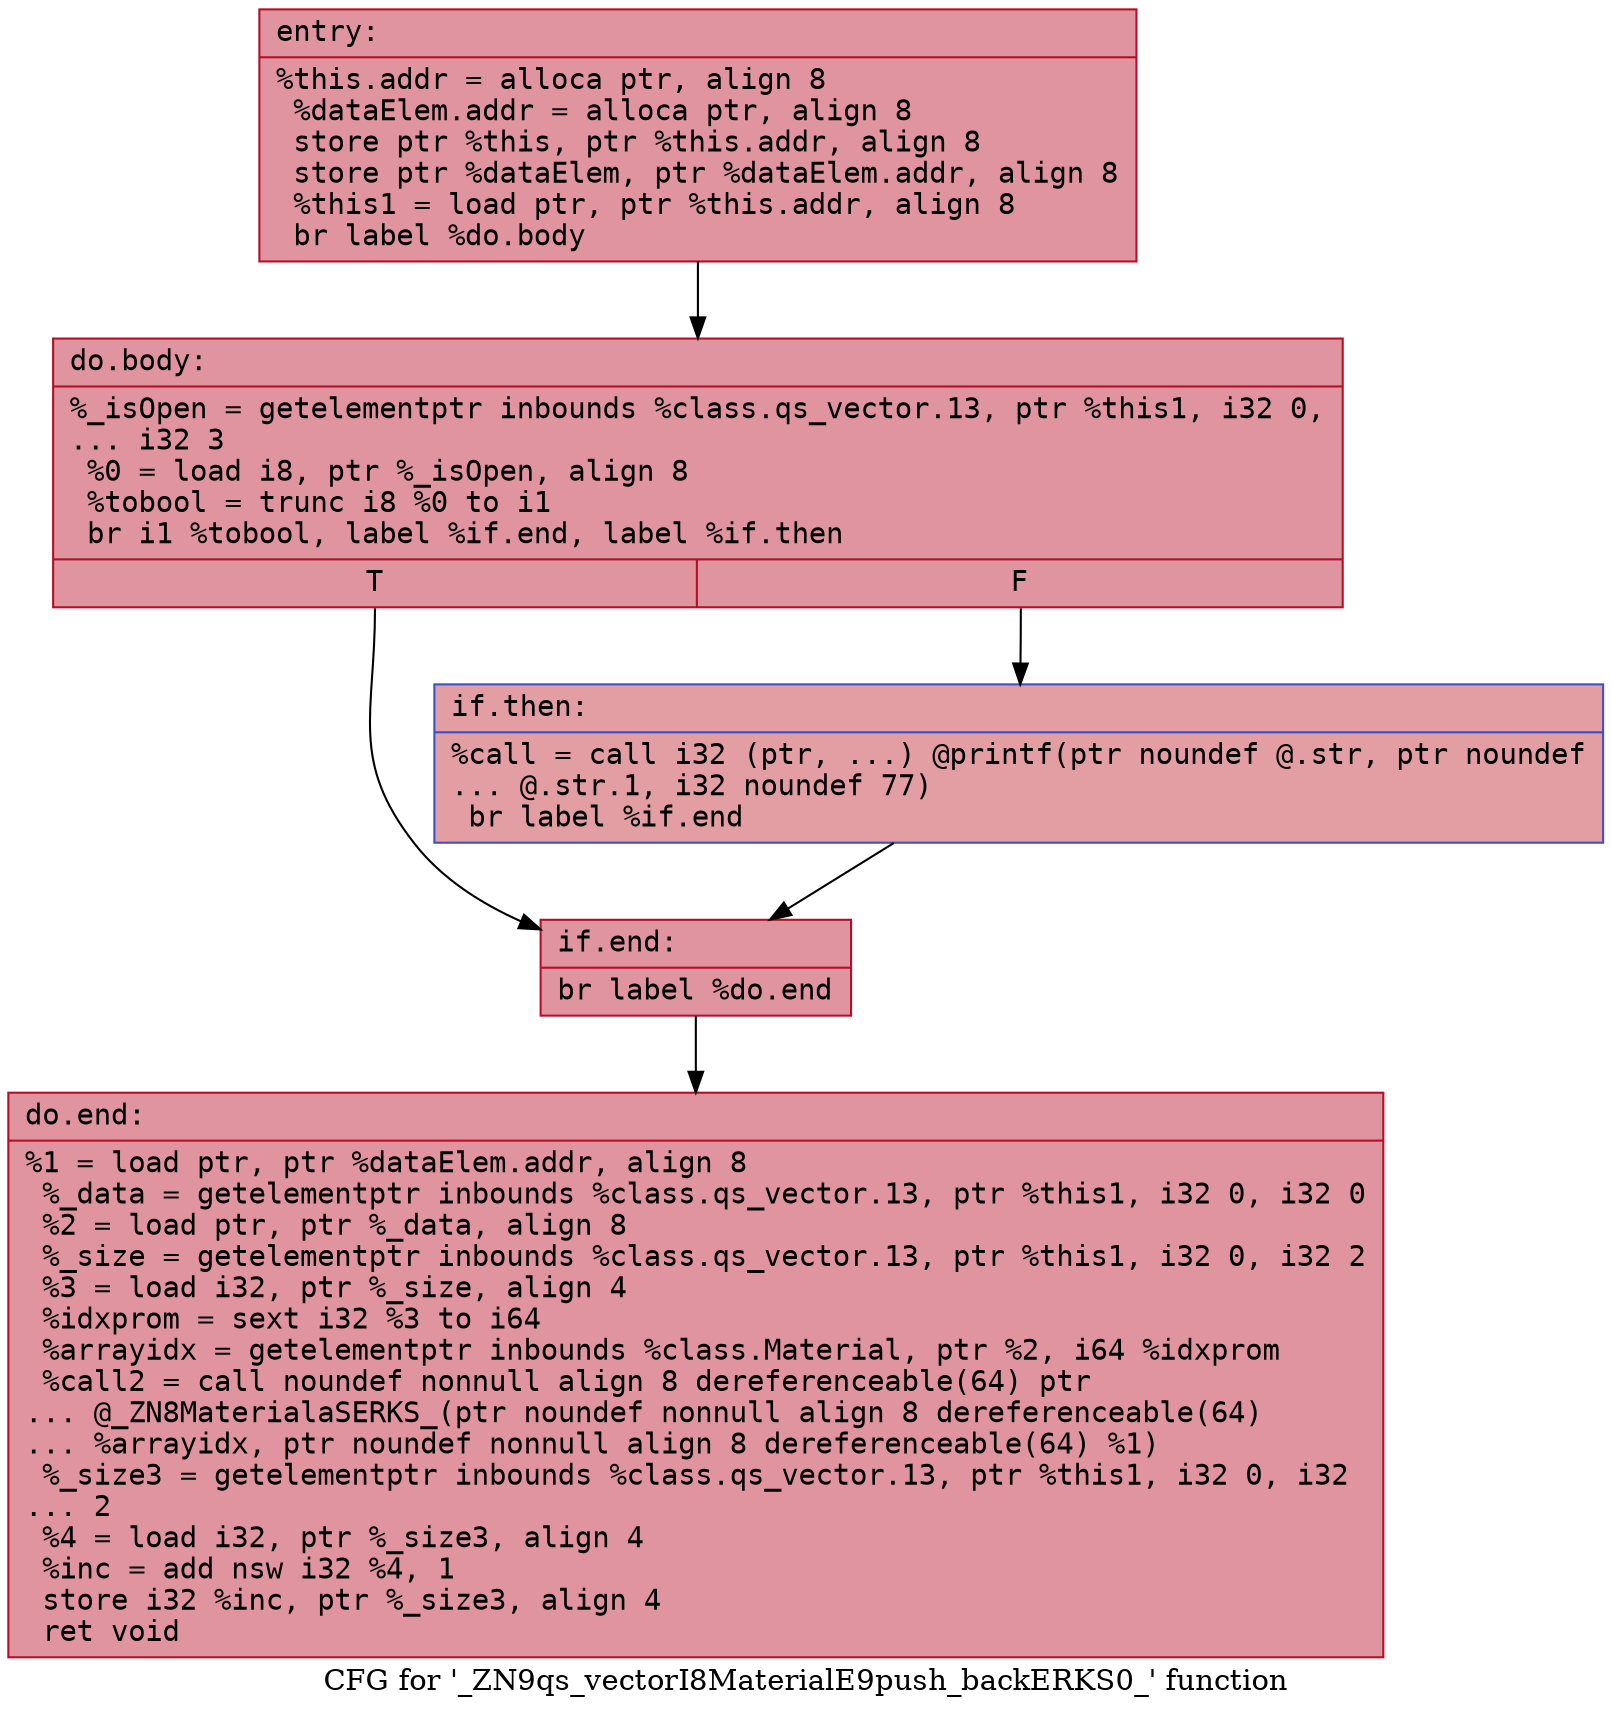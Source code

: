 digraph "CFG for '_ZN9qs_vectorI8MaterialE9push_backERKS0_' function" {
	label="CFG for '_ZN9qs_vectorI8MaterialE9push_backERKS0_' function";

	Node0x55dab476f360 [shape=record,color="#b70d28ff", style=filled, fillcolor="#b70d2870" fontname="Courier",label="{entry:\l|  %this.addr = alloca ptr, align 8\l  %dataElem.addr = alloca ptr, align 8\l  store ptr %this, ptr %this.addr, align 8\l  store ptr %dataElem, ptr %dataElem.addr, align 8\l  %this1 = load ptr, ptr %this.addr, align 8\l  br label %do.body\l}"];
	Node0x55dab476f360 -> Node0x55dab476f650[tooltip="entry -> do.body\nProbability 100.00%" ];
	Node0x55dab476f650 [shape=record,color="#b70d28ff", style=filled, fillcolor="#b70d2870" fontname="Courier",label="{do.body:\l|  %_isOpen = getelementptr inbounds %class.qs_vector.13, ptr %this1, i32 0,\l... i32 3\l  %0 = load i8, ptr %_isOpen, align 8\l  %tobool = trunc i8 %0 to i1\l  br i1 %tobool, label %if.end, label %if.then\l|{<s0>T|<s1>F}}"];
	Node0x55dab476f650:s0 -> Node0x55dab476f920[tooltip="do.body -> if.end\nProbability 50.00%" ];
	Node0x55dab476f650:s1 -> Node0x55dab476f990[tooltip="do.body -> if.then\nProbability 50.00%" ];
	Node0x55dab476f990 [shape=record,color="#3d50c3ff", style=filled, fillcolor="#be242e70" fontname="Courier",label="{if.then:\l|  %call = call i32 (ptr, ...) @printf(ptr noundef @.str, ptr noundef\l... @.str.1, i32 noundef 77)\l  br label %if.end\l}"];
	Node0x55dab476f990 -> Node0x55dab476f920[tooltip="if.then -> if.end\nProbability 100.00%" ];
	Node0x55dab476f920 [shape=record,color="#b70d28ff", style=filled, fillcolor="#b70d2870" fontname="Courier",label="{if.end:\l|  br label %do.end\l}"];
	Node0x55dab476f920 -> Node0x55dab476fb90[tooltip="if.end -> do.end\nProbability 100.00%" ];
	Node0x55dab476fb90 [shape=record,color="#b70d28ff", style=filled, fillcolor="#b70d2870" fontname="Courier",label="{do.end:\l|  %1 = load ptr, ptr %dataElem.addr, align 8\l  %_data = getelementptr inbounds %class.qs_vector.13, ptr %this1, i32 0, i32 0\l  %2 = load ptr, ptr %_data, align 8\l  %_size = getelementptr inbounds %class.qs_vector.13, ptr %this1, i32 0, i32 2\l  %3 = load i32, ptr %_size, align 4\l  %idxprom = sext i32 %3 to i64\l  %arrayidx = getelementptr inbounds %class.Material, ptr %2, i64 %idxprom\l  %call2 = call noundef nonnull align 8 dereferenceable(64) ptr\l... @_ZN8MaterialaSERKS_(ptr noundef nonnull align 8 dereferenceable(64)\l... %arrayidx, ptr noundef nonnull align 8 dereferenceable(64) %1)\l  %_size3 = getelementptr inbounds %class.qs_vector.13, ptr %this1, i32 0, i32\l... 2\l  %4 = load i32, ptr %_size3, align 4\l  %inc = add nsw i32 %4, 1\l  store i32 %inc, ptr %_size3, align 4\l  ret void\l}"];
}
